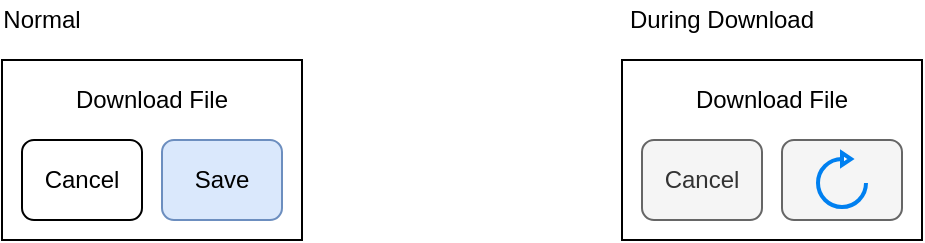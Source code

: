 <mxfile version="15.3.8" type="device"><diagram id="SQuTXcnOXkvtTlEMUqnc" name="Modals"><mxGraphModel dx="1422" dy="822" grid="1" gridSize="10" guides="1" tooltips="1" connect="1" arrows="1" fold="1" page="1" pageScale="1" pageWidth="850" pageHeight="1100" math="0" shadow="0"><root><mxCell id="0"/><mxCell id="1" parent="0"/><mxCell id="n1FibbaoxTNACM_9nnsd-2" value="" style="rounded=0;whiteSpace=wrap;html=1;" vertex="1" parent="1"><mxGeometry x="80" y="160" width="150" height="90" as="geometry"/></mxCell><mxCell id="n1FibbaoxTNACM_9nnsd-3" value="Download File" style="text;html=1;strokeColor=none;fillColor=none;align=center;verticalAlign=middle;whiteSpace=wrap;rounded=0;" vertex="1" parent="1"><mxGeometry x="90" y="170" width="130" height="20" as="geometry"/></mxCell><mxCell id="n1FibbaoxTNACM_9nnsd-6" value="Cancel" style="rounded=1;whiteSpace=wrap;html=1;" vertex="1" parent="1"><mxGeometry x="90" y="200" width="60" height="40" as="geometry"/></mxCell><mxCell id="n1FibbaoxTNACM_9nnsd-7" value="Save" style="rounded=1;whiteSpace=wrap;html=1;fillColor=#dae8fc;strokeColor=#6c8ebf;" vertex="1" parent="1"><mxGeometry x="160" y="200" width="60" height="40" as="geometry"/></mxCell><mxCell id="n1FibbaoxTNACM_9nnsd-12" value="" style="rounded=0;whiteSpace=wrap;html=1;" vertex="1" parent="1"><mxGeometry x="390" y="160" width="150" height="90" as="geometry"/></mxCell><mxCell id="n1FibbaoxTNACM_9nnsd-13" value="Download File" style="text;html=1;strokeColor=none;fillColor=none;align=center;verticalAlign=middle;whiteSpace=wrap;rounded=0;" vertex="1" parent="1"><mxGeometry x="400" y="170" width="130" height="20" as="geometry"/></mxCell><mxCell id="n1FibbaoxTNACM_9nnsd-14" value="Cancel" style="rounded=1;whiteSpace=wrap;html=1;fillColor=#f5f5f5;strokeColor=#666666;fontColor=#333333;" vertex="1" parent="1"><mxGeometry x="400" y="200" width="60" height="40" as="geometry"/></mxCell><mxCell id="n1FibbaoxTNACM_9nnsd-15" value="" style="rounded=1;whiteSpace=wrap;html=1;fillColor=#f5f5f5;strokeColor=#666666;fontColor=#333333;" vertex="1" parent="1"><mxGeometry x="470" y="200" width="60" height="40" as="geometry"/></mxCell><mxCell id="n1FibbaoxTNACM_9nnsd-16" value="" style="html=1;verticalLabelPosition=bottom;align=center;labelBackgroundColor=#ffffff;verticalAlign=top;strokeWidth=2;strokeColor=#0080F0;shadow=0;dashed=0;shape=mxgraph.ios7.icons.reload;" vertex="1" parent="1"><mxGeometry x="488" y="206.5" width="24" height="27" as="geometry"/></mxCell><mxCell id="n1FibbaoxTNACM_9nnsd-17" value="Normal" style="text;html=1;strokeColor=none;fillColor=none;align=center;verticalAlign=middle;whiteSpace=wrap;rounded=0;" vertex="1" parent="1"><mxGeometry x="80" y="130" width="40" height="20" as="geometry"/></mxCell><mxCell id="n1FibbaoxTNACM_9nnsd-18" value="During Download" style="text;html=1;strokeColor=none;fillColor=none;align=center;verticalAlign=middle;whiteSpace=wrap;rounded=0;" vertex="1" parent="1"><mxGeometry x="390" y="130" width="100" height="20" as="geometry"/></mxCell></root></mxGraphModel></diagram></mxfile>